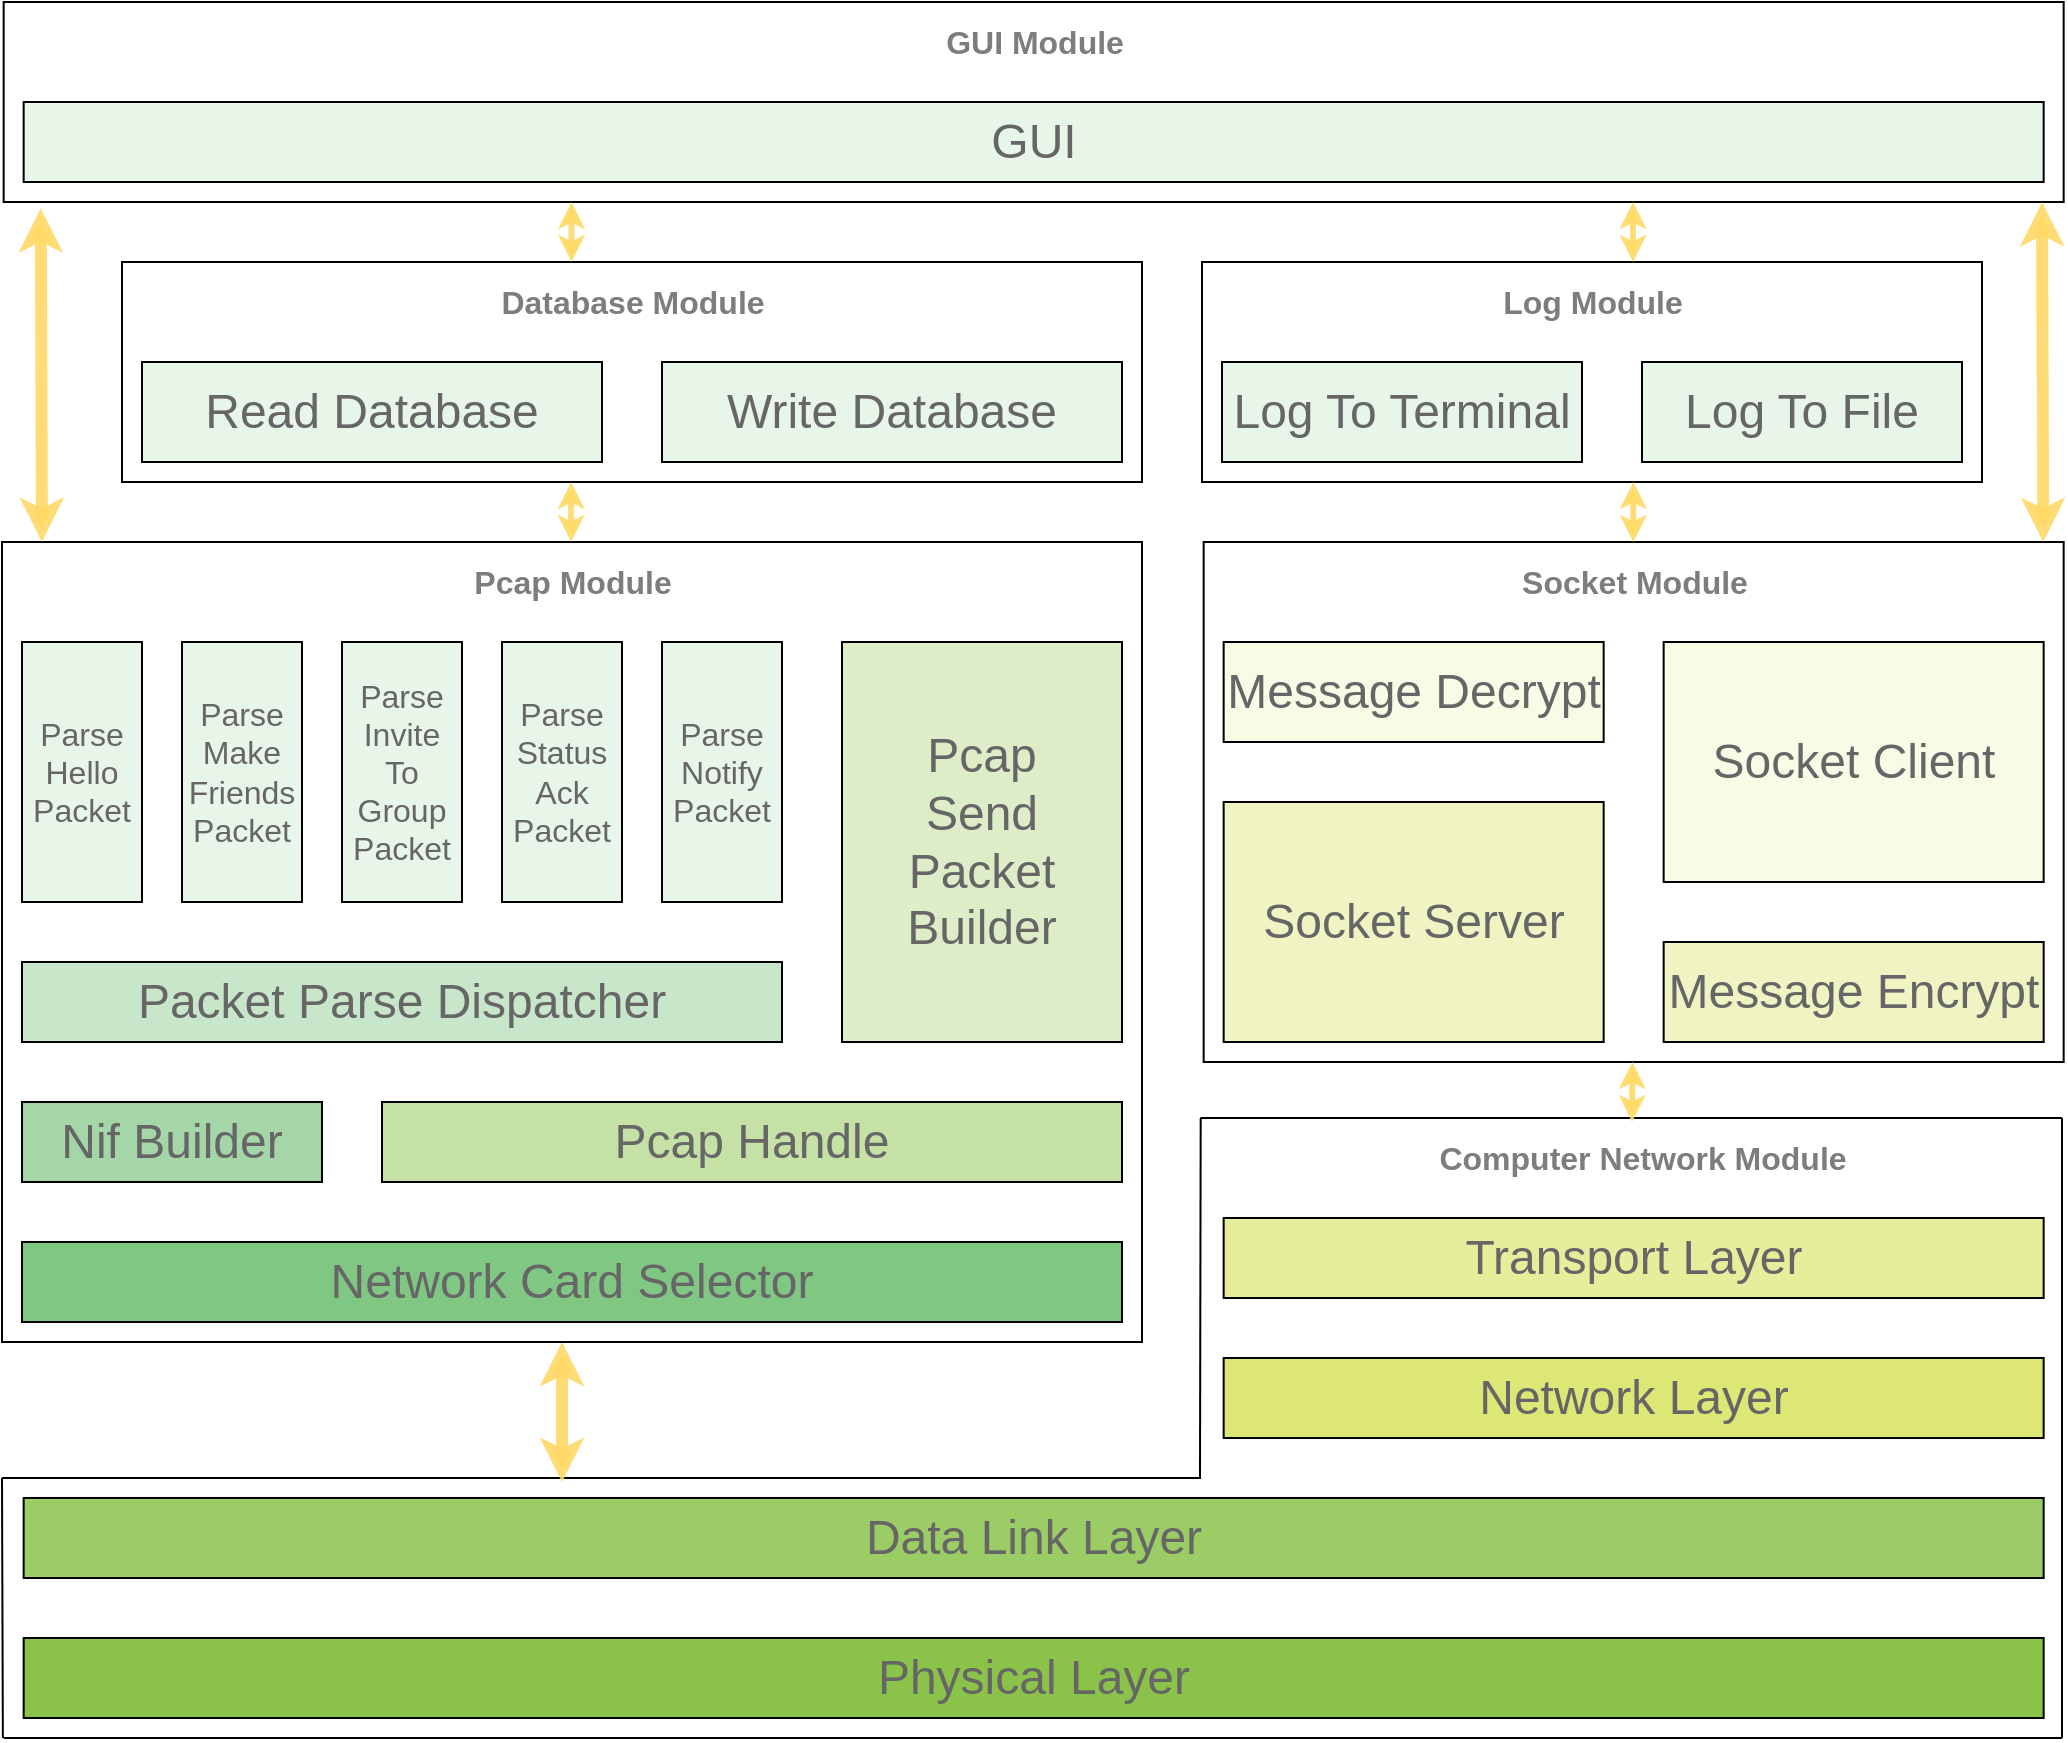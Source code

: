 <mxfile version="14.6.6" type="github">
  <diagram id="JCKB8MocDSN7x97dPDkK" name="Page-1">
    <mxGraphModel dx="1730" dy="1047" grid="1" gridSize="10" guides="1" tooltips="1" connect="1" arrows="1" fold="1" page="1" pageScale="1" pageWidth="1654" pageHeight="2336" math="0" shadow="0">
      <root>
        <mxCell id="0" />
        <mxCell id="1" parent="0" />
        <mxCell id="Dv_WCurl7W9lhUE-oqcY-136" value="" style="group" vertex="1" connectable="0" parent="1">
          <mxGeometry x="300.0" y="858" width="1030" height="310" as="geometry" />
        </mxCell>
        <mxCell id="Dv_WCurl7W9lhUE-oqcY-111" value="" style="group" vertex="1" connectable="0" parent="Dv_WCurl7W9lhUE-oqcY-136">
          <mxGeometry width="1030" height="310" as="geometry" />
        </mxCell>
        <mxCell id="Dv_WCurl7W9lhUE-oqcY-74" value="" style="endArrow=none;html=1;strokeWidth=1;" edge="1" parent="Dv_WCurl7W9lhUE-oqcY-111">
          <mxGeometry x="10.821" width="49.96" height="57.407" as="geometry">
            <mxPoint x="1030" y="310" as="sourcePoint" />
            <mxPoint x="0.829" y="310" as="targetPoint" />
          </mxGeometry>
        </mxCell>
        <mxCell id="Dv_WCurl7W9lhUE-oqcY-97" value="" style="endArrow=none;html=1;strokeWidth=1;" edge="1" parent="Dv_WCurl7W9lhUE-oqcY-111">
          <mxGeometry x="10.821" y="34.444" width="49.96" height="57.407" as="geometry">
            <mxPoint x="1030" y="310" as="sourcePoint" />
            <mxPoint x="1030" as="targetPoint" />
          </mxGeometry>
        </mxCell>
        <mxCell id="Dv_WCurl7W9lhUE-oqcY-98" value="" style="endArrow=none;html=1;strokeWidth=1;" edge="1" parent="Dv_WCurl7W9lhUE-oqcY-111">
          <mxGeometry x="-1019.179" y="195.185" width="49.96" height="57.407" as="geometry">
            <mxPoint x="0.43" y="310" as="sourcePoint" />
            <mxPoint x="5.684e-14" y="180" as="targetPoint" />
          </mxGeometry>
        </mxCell>
        <mxCell id="Dv_WCurl7W9lhUE-oqcY-99" value="" style="endArrow=none;html=1;strokeWidth=1;" edge="1" parent="Dv_WCurl7W9lhUE-oqcY-111">
          <mxGeometry x="-420.261" y="34.444" width="49.96" height="57.407" as="geometry">
            <mxPoint x="599" y="180" as="sourcePoint" />
            <mxPoint x="599.347" as="targetPoint" />
          </mxGeometry>
        </mxCell>
        <mxCell id="Dv_WCurl7W9lhUE-oqcY-106" value="" style="endArrow=none;html=1;strokeWidth=1;" edge="1" parent="Dv_WCurl7W9lhUE-oqcY-111">
          <mxGeometry x="9.991" y="-129.999" width="49.96" height="57.407" as="geometry">
            <mxPoint x="599.516" y="180.001" as="sourcePoint" />
            <mxPoint x="-0.001" y="180.001" as="targetPoint" />
          </mxGeometry>
        </mxCell>
        <mxCell id="Dv_WCurl7W9lhUE-oqcY-118" value="&lt;font style=&quot;font-size: 16px&quot; color=&quot;#7d7d7d&quot;&gt;&lt;b&gt;Computer Network Module&lt;/b&gt;&lt;/font&gt;" style="text;html=1;align=center;verticalAlign=middle;resizable=0;points=[];autosize=1;strokeColor=none;" vertex="1" parent="Dv_WCurl7W9lhUE-oqcY-111">
          <mxGeometry x="710" y="10" width="220" height="20" as="geometry" />
        </mxCell>
        <mxCell id="Dv_WCurl7W9lhUE-oqcY-96" value="" style="endArrow=none;html=1;strokeWidth=1;" edge="1" parent="Dv_WCurl7W9lhUE-oqcY-111">
          <mxGeometry x="610" y="-270" width="50" height="50" as="geometry">
            <mxPoint x="1030" as="sourcePoint" />
            <mxPoint x="599.17" as="targetPoint" />
          </mxGeometry>
        </mxCell>
        <mxCell id="Dv_WCurl7W9lhUE-oqcY-141" value="" style="endArrow=classic;startArrow=classic;html=1;shadow=0;startSize=3;endSize=3;targetPerimeterSpacing=0;strokeColor=#FFD966;strokeWidth=6;fillColor=#FFD966;opacity=90;" edge="1" parent="Dv_WCurl7W9lhUE-oqcY-111">
          <mxGeometry width="50" height="50" relative="1" as="geometry">
            <mxPoint x="280.0" y="182" as="sourcePoint" />
            <mxPoint x="280.0" y="112" as="targetPoint" />
          </mxGeometry>
        </mxCell>
        <mxCell id="Dv_WCurl7W9lhUE-oqcY-23" value="&lt;font color=&quot;#666666&quot;&gt;&lt;span style=&quot;font-size: 24px&quot;&gt;Data Link Layer&lt;/span&gt;&lt;/font&gt;" style="rounded=0;whiteSpace=wrap;html=1;strokeColor=#000000;strokeWidth=1;fillColor=#9ccc65;" vertex="1" parent="Dv_WCurl7W9lhUE-oqcY-136">
          <mxGeometry x="10.83" y="190" width="1010" height="40" as="geometry" />
        </mxCell>
        <mxCell id="Dv_WCurl7W9lhUE-oqcY-25" value="&lt;font color=&quot;#666666&quot;&gt;&lt;span style=&quot;font-size: 24px&quot;&gt;Physical Layer&lt;/span&gt;&lt;/font&gt;" style="rounded=0;whiteSpace=wrap;html=1;strokeColor=#000000;strokeWidth=1;fillColor=#8bc34a;" vertex="1" parent="Dv_WCurl7W9lhUE-oqcY-136">
          <mxGeometry x="10.83" y="260" width="1010" height="40" as="geometry" />
        </mxCell>
        <mxCell id="Dv_WCurl7W9lhUE-oqcY-79" value="&lt;span style=&quot;color: rgb(102 , 102 , 102) ; font-size: 24px&quot;&gt;Transport Layer&lt;/span&gt;" style="rounded=0;whiteSpace=wrap;html=1;strokeColor=#000000;strokeWidth=1;fillColor=#e6ee9c;" vertex="1" parent="Dv_WCurl7W9lhUE-oqcY-136">
          <mxGeometry x="610.83" y="50" width="410" height="40" as="geometry" />
        </mxCell>
        <mxCell id="Dv_WCurl7W9lhUE-oqcY-80" value="&lt;span style=&quot;color: rgb(102 , 102 , 102) ; font-size: 24px&quot;&gt;Network Layer&lt;/span&gt;" style="rounded=0;whiteSpace=wrap;html=1;strokeColor=#000000;strokeWidth=1;fillColor=#dce775;" vertex="1" parent="Dv_WCurl7W9lhUE-oqcY-136">
          <mxGeometry x="610.83" y="120" width="410" height="40" as="geometry" />
        </mxCell>
        <mxCell id="Dv_WCurl7W9lhUE-oqcY-84" value="" style="group" vertex="1" connectable="0" parent="1">
          <mxGeometry x="900.83" y="570" width="430" height="260" as="geometry" />
        </mxCell>
        <mxCell id="Dv_WCurl7W9lhUE-oqcY-34" value="" style="rounded=0;whiteSpace=wrap;html=1;fillColor=none;" vertex="1" parent="Dv_WCurl7W9lhUE-oqcY-84">
          <mxGeometry width="430" height="260" as="geometry" />
        </mxCell>
        <mxCell id="Dv_WCurl7W9lhUE-oqcY-28" value="&lt;font color=&quot;#666666&quot;&gt;&lt;span style=&quot;font-size: 24px&quot;&gt;Socket Server&lt;/span&gt;&lt;/font&gt;" style="rounded=0;whiteSpace=wrap;html=1;strokeColor=#000000;strokeWidth=1;fillColor=#f0f4c3;" vertex="1" parent="Dv_WCurl7W9lhUE-oqcY-84">
          <mxGeometry x="10" y="130" width="190" height="120" as="geometry" />
        </mxCell>
        <mxCell id="Dv_WCurl7W9lhUE-oqcY-30" value="&lt;span style=&quot;color: rgb(102 , 102 , 102) ; font-size: 24px&quot;&gt;Socket Client&lt;/span&gt;" style="rounded=0;whiteSpace=wrap;html=1;strokeColor=#000000;strokeWidth=1;fillColor=#f9fbe7;" vertex="1" parent="Dv_WCurl7W9lhUE-oqcY-84">
          <mxGeometry x="230" y="50" width="190" height="120" as="geometry" />
        </mxCell>
        <mxCell id="Dv_WCurl7W9lhUE-oqcY-31" value="&lt;span style=&quot;color: rgb(102 , 102 , 102) ; font-size: 24px&quot;&gt;Message Decrypt&lt;/span&gt;" style="rounded=0;whiteSpace=wrap;html=1;strokeColor=#000000;strokeWidth=1;fillColor=#f9fbe7;" vertex="1" parent="Dv_WCurl7W9lhUE-oqcY-84">
          <mxGeometry x="10" y="50" width="190" height="50" as="geometry" />
        </mxCell>
        <mxCell id="Dv_WCurl7W9lhUE-oqcY-32" value="&lt;span style=&quot;color: rgb(102 , 102 , 102) ; font-size: 24px&quot;&gt;Message Encrypt&lt;/span&gt;" style="rounded=0;whiteSpace=wrap;html=1;strokeColor=#000000;strokeWidth=1;fillColor=#f0f4c3;" vertex="1" parent="Dv_WCurl7W9lhUE-oqcY-84">
          <mxGeometry x="230" y="200" width="190" height="50" as="geometry" />
        </mxCell>
        <mxCell id="Dv_WCurl7W9lhUE-oqcY-120" value="&lt;font style=&quot;font-size: 16px&quot; color=&quot;#7d7d7d&quot;&gt;&lt;b&gt;Socket Module&lt;/b&gt;&lt;/font&gt;" style="text;html=1;align=center;verticalAlign=middle;resizable=0;points=[];autosize=1;strokeColor=none;" vertex="1" parent="Dv_WCurl7W9lhUE-oqcY-84">
          <mxGeometry x="150.0" y="10" width="130" height="20" as="geometry" />
        </mxCell>
        <mxCell id="Dv_WCurl7W9lhUE-oqcY-85" value="" style="group" vertex="1" connectable="0" parent="1">
          <mxGeometry x="300" y="570" width="570" height="400" as="geometry" />
        </mxCell>
        <mxCell id="Dv_WCurl7W9lhUE-oqcY-33" value="" style="rounded=0;whiteSpace=wrap;html=1;strokeColor=#000000;fillColor=none;" vertex="1" parent="Dv_WCurl7W9lhUE-oqcY-85">
          <mxGeometry width="570" height="400" as="geometry" />
        </mxCell>
        <mxCell id="Dv_WCurl7W9lhUE-oqcY-10" value="&lt;font style=&quot;font-size: 24px&quot; color=&quot;#666666&quot;&gt;Nif Builder&lt;/font&gt;" style="rounded=0;whiteSpace=wrap;html=1;strokeWidth=1;fillColor=#a5d6a7;" vertex="1" parent="Dv_WCurl7W9lhUE-oqcY-85">
          <mxGeometry x="10" y="280" width="150" height="40" as="geometry" />
        </mxCell>
        <mxCell id="Dv_WCurl7W9lhUE-oqcY-11" value="&lt;font color=&quot;#666666&quot;&gt;&lt;span style=&quot;font-size: 24px&quot;&gt;Pcap Handle&lt;/span&gt;&lt;/font&gt;" style="rounded=0;whiteSpace=wrap;html=1;strokeWidth=1;fillColor=#c5e1a5;" vertex="1" parent="Dv_WCurl7W9lhUE-oqcY-85">
          <mxGeometry x="190" y="280" width="370" height="40" as="geometry" />
        </mxCell>
        <mxCell id="Dv_WCurl7W9lhUE-oqcY-16" value="&lt;font color=&quot;#666666&quot;&gt;&lt;span style=&quot;font-size: 24px&quot;&gt;Packet Parse Dispatcher&lt;/span&gt;&lt;/font&gt;" style="rounded=0;whiteSpace=wrap;html=1;strokeColor=#000000;strokeWidth=1;fillColor=#c8e6c9;" vertex="1" parent="Dv_WCurl7W9lhUE-oqcY-85">
          <mxGeometry x="10" y="210" width="380" height="40" as="geometry" />
        </mxCell>
        <mxCell id="Dv_WCurl7W9lhUE-oqcY-17" value="&lt;span style=&quot;color: rgb(102 , 102 , 102) ; font-size: 24px&quot;&gt;Pcap&lt;br&gt;Send&lt;br&gt;Packet&lt;br&gt;Builder&lt;br&gt;&lt;/span&gt;" style="rounded=0;whiteSpace=wrap;html=1;strokeColor=#000000;strokeWidth=1;fillColor=#dcedc8;" vertex="1" parent="Dv_WCurl7W9lhUE-oqcY-85">
          <mxGeometry x="420" y="50" width="140" height="200" as="geometry" />
        </mxCell>
        <mxCell id="Dv_WCurl7W9lhUE-oqcY-18" value="&lt;span style=&quot;color: rgb(102 , 102 , 102) ; font-size: 16px&quot;&gt;Parse&lt;br&gt;Hello&lt;br&gt;Packet&lt;br&gt;&lt;/span&gt;" style="rounded=0;whiteSpace=wrap;html=1;strokeColor=#000000;strokeWidth=1;fillColor=#e8f5e9;" vertex="1" parent="Dv_WCurl7W9lhUE-oqcY-85">
          <mxGeometry x="10" y="50" width="60" height="130" as="geometry" />
        </mxCell>
        <mxCell id="Dv_WCurl7W9lhUE-oqcY-19" value="&lt;span style=&quot;color: rgb(102 , 102 , 102) ; font-size: 16px&quot;&gt;Parse&lt;/span&gt;&lt;br style=&quot;color: rgb(102 , 102 , 102) ; font-size: 16px&quot;&gt;&lt;font color=&quot;#666666&quot;&gt;&lt;span style=&quot;font-size: 16px&quot;&gt;Make&lt;br&gt;Friends&lt;/span&gt;&lt;/font&gt;&lt;br style=&quot;color: rgb(102 , 102 , 102) ; font-size: 16px&quot;&gt;&lt;span style=&quot;color: rgb(102 , 102 , 102) ; font-size: 16px&quot;&gt;Packet&lt;/span&gt;" style="rounded=0;whiteSpace=wrap;html=1;strokeColor=#000000;strokeWidth=1;fillColor=#e8f5e9;" vertex="1" parent="Dv_WCurl7W9lhUE-oqcY-85">
          <mxGeometry x="90" y="50" width="60" height="130" as="geometry" />
        </mxCell>
        <mxCell id="Dv_WCurl7W9lhUE-oqcY-20" value="&lt;span style=&quot;color: rgb(102 , 102 , 102) ; font-size: 16px&quot;&gt;Parse&lt;/span&gt;&lt;br style=&quot;color: rgb(102 , 102 , 102) ; font-size: 16px&quot;&gt;&lt;span style=&quot;color: rgb(102 , 102 , 102) ; font-size: 16px&quot;&gt;Invite&lt;br&gt;&lt;/span&gt;&lt;span style=&quot;color: rgb(102 , 102 , 102) ; font-size: 16px&quot;&gt;To&lt;br&gt;&lt;/span&gt;&lt;font color=&quot;#666666&quot;&gt;&lt;span style=&quot;font-size: 16px&quot;&gt;Group&lt;/span&gt;&lt;/font&gt;&lt;br style=&quot;color: rgb(102 , 102 , 102) ; font-size: 16px&quot;&gt;&lt;span style=&quot;color: rgb(102 , 102 , 102) ; font-size: 16px&quot;&gt;Packet&lt;/span&gt;" style="rounded=0;whiteSpace=wrap;html=1;strokeColor=#000000;strokeWidth=1;fillColor=#e8f5e9;" vertex="1" parent="Dv_WCurl7W9lhUE-oqcY-85">
          <mxGeometry x="170" y="50" width="60" height="130" as="geometry" />
        </mxCell>
        <mxCell id="Dv_WCurl7W9lhUE-oqcY-21" value="&lt;span style=&quot;color: rgb(102 , 102 , 102) ; font-size: 16px&quot;&gt;Parse&lt;/span&gt;&lt;br style=&quot;color: rgb(102 , 102 , 102) ; font-size: 16px&quot;&gt;&lt;span style=&quot;color: rgb(102 , 102 , 102) ; font-size: 16px&quot;&gt;Status&lt;br&gt;&lt;/span&gt;&lt;font color=&quot;#666666&quot;&gt;&lt;span style=&quot;font-size: 16px&quot;&gt;Ack&lt;/span&gt;&lt;/font&gt;&lt;br style=&quot;color: rgb(102 , 102 , 102) ; font-size: 16px&quot;&gt;&lt;span style=&quot;color: rgb(102 , 102 , 102) ; font-size: 16px&quot;&gt;Packet&lt;/span&gt;" style="rounded=0;whiteSpace=wrap;html=1;strokeColor=#000000;strokeWidth=1;fillColor=#e8f5e9;" vertex="1" parent="Dv_WCurl7W9lhUE-oqcY-85">
          <mxGeometry x="250" y="50" width="60" height="130" as="geometry" />
        </mxCell>
        <mxCell id="Dv_WCurl7W9lhUE-oqcY-22" value="&lt;span style=&quot;color: rgb(102 , 102 , 102) ; font-size: 16px&quot;&gt;Parse&lt;/span&gt;&lt;br style=&quot;color: rgb(102 , 102 , 102) ; font-size: 16px&quot;&gt;&lt;font color=&quot;#666666&quot;&gt;&lt;span style=&quot;font-size: 16px&quot;&gt;Notify&lt;/span&gt;&lt;/font&gt;&lt;br style=&quot;color: rgb(102 , 102 , 102) ; font-size: 16px&quot;&gt;&lt;span style=&quot;color: rgb(102 , 102 , 102) ; font-size: 16px&quot;&gt;Packet&lt;/span&gt;" style="rounded=0;whiteSpace=wrap;html=1;strokeColor=#000000;strokeWidth=1;fillColor=#e8f5e9;" vertex="1" parent="Dv_WCurl7W9lhUE-oqcY-85">
          <mxGeometry x="330" y="50" width="60" height="130" as="geometry" />
        </mxCell>
        <mxCell id="Dv_WCurl7W9lhUE-oqcY-9" value="&lt;font style=&quot;font-size: 24px&quot; color=&quot;#666666&quot;&gt;Network Card Selector&lt;/font&gt;" style="rounded=0;whiteSpace=wrap;html=1;strokeWidth=1;fillColor=#81c784;" vertex="1" parent="Dv_WCurl7W9lhUE-oqcY-85">
          <mxGeometry x="10" y="350" width="550" height="40" as="geometry" />
        </mxCell>
        <mxCell id="Dv_WCurl7W9lhUE-oqcY-119" value="&lt;font style=&quot;font-size: 16px&quot; color=&quot;#7d7d7d&quot;&gt;&lt;b&gt;Pcap Module&lt;/b&gt;&lt;/font&gt;" style="text;html=1;align=center;verticalAlign=middle;resizable=0;points=[];autosize=1;strokeColor=none;" vertex="1" parent="Dv_WCurl7W9lhUE-oqcY-85">
          <mxGeometry x="230" y="10" width="110" height="20" as="geometry" />
        </mxCell>
        <mxCell id="Dv_WCurl7W9lhUE-oqcY-94" value="" style="group" vertex="1" connectable="0" parent="1">
          <mxGeometry x="300.83" y="300" width="1030" height="100" as="geometry" />
        </mxCell>
        <mxCell id="Dv_WCurl7W9lhUE-oqcY-93" value="" style="rounded=0;whiteSpace=wrap;html=1;strokeColor=#000000;strokeWidth=1;fillColor=none;gradientColor=none;" vertex="1" parent="Dv_WCurl7W9lhUE-oqcY-94">
          <mxGeometry width="1030" height="100" as="geometry" />
        </mxCell>
        <mxCell id="Dv_WCurl7W9lhUE-oqcY-41" value="&lt;font color=&quot;#666666&quot;&gt;&lt;span style=&quot;font-size: 24px&quot;&gt;GUI&lt;/span&gt;&lt;/font&gt;" style="rounded=0;whiteSpace=wrap;html=1;strokeColor=#000000;fillColor=#e8f5e9;" vertex="1" parent="Dv_WCurl7W9lhUE-oqcY-94">
          <mxGeometry x="10" y="50" width="1010" height="40" as="geometry" />
        </mxCell>
        <mxCell id="Dv_WCurl7W9lhUE-oqcY-123" value="&lt;font style=&quot;font-size: 16px&quot; color=&quot;#7d7d7d&quot;&gt;&lt;b&gt;GUI Module&lt;/b&gt;&lt;/font&gt;" style="text;html=1;align=center;verticalAlign=middle;resizable=0;points=[];autosize=1;strokeColor=none;" vertex="1" parent="Dv_WCurl7W9lhUE-oqcY-94">
          <mxGeometry x="465.0" y="10" width="100" height="20" as="geometry" />
        </mxCell>
        <mxCell id="Dv_WCurl7W9lhUE-oqcY-116" value="" style="group" vertex="1" connectable="0" parent="1">
          <mxGeometry x="900" y="430" width="390" height="110" as="geometry" />
        </mxCell>
        <mxCell id="Dv_WCurl7W9lhUE-oqcY-88" value="" style="rounded=0;whiteSpace=wrap;html=1;strokeColor=#000000;strokeWidth=1;fillColor=none;gradientColor=none;" vertex="1" parent="Dv_WCurl7W9lhUE-oqcY-116">
          <mxGeometry width="390" height="110" as="geometry" />
        </mxCell>
        <mxCell id="Dv_WCurl7W9lhUE-oqcY-89" value="&lt;font color=&quot;#666666&quot;&gt;&lt;span style=&quot;font-size: 24px&quot;&gt;Log To Terminal&lt;/span&gt;&lt;/font&gt;" style="rounded=0;whiteSpace=wrap;html=1;strokeColor=#000000;fillColor=#e8f5e9;" vertex="1" parent="Dv_WCurl7W9lhUE-oqcY-116">
          <mxGeometry x="10" y="50" width="180" height="50" as="geometry" />
        </mxCell>
        <mxCell id="Dv_WCurl7W9lhUE-oqcY-90" value="&lt;span style=&quot;color: rgb(102 , 102 , 102) ; font-size: 24px&quot;&gt;Log To File&lt;/span&gt;" style="rounded=0;whiteSpace=wrap;html=1;strokeColor=#000000;fillColor=#e8f5e9;" vertex="1" parent="Dv_WCurl7W9lhUE-oqcY-116">
          <mxGeometry x="220" y="50" width="160" height="50" as="geometry" />
        </mxCell>
        <mxCell id="Dv_WCurl7W9lhUE-oqcY-122" value="&lt;font style=&quot;font-size: 16px&quot; color=&quot;#7d7d7d&quot;&gt;&lt;b&gt;Log Module&lt;/b&gt;&lt;/font&gt;" style="text;html=1;align=center;verticalAlign=middle;resizable=0;points=[];autosize=1;strokeColor=none;" vertex="1" parent="Dv_WCurl7W9lhUE-oqcY-116">
          <mxGeometry x="140" y="10" width="110" height="20" as="geometry" />
        </mxCell>
        <mxCell id="Dv_WCurl7W9lhUE-oqcY-117" value="" style="group" vertex="1" connectable="0" parent="1">
          <mxGeometry x="360" y="430" width="510" height="110" as="geometry" />
        </mxCell>
        <mxCell id="Dv_WCurl7W9lhUE-oqcY-86" value="" style="rounded=0;whiteSpace=wrap;html=1;strokeColor=#000000;strokeWidth=1;fillColor=none;gradientColor=none;" vertex="1" parent="Dv_WCurl7W9lhUE-oqcY-117">
          <mxGeometry width="510" height="110" as="geometry" />
        </mxCell>
        <mxCell id="Dv_WCurl7W9lhUE-oqcY-36" value="&lt;font color=&quot;#666666&quot;&gt;&lt;span style=&quot;font-size: 24px&quot;&gt;Read Database&lt;/span&gt;&lt;/font&gt;" style="rounded=0;whiteSpace=wrap;html=1;strokeColor=#000000;fillColor=#e8f5e9;" vertex="1" parent="Dv_WCurl7W9lhUE-oqcY-117">
          <mxGeometry x="10" y="50" width="230" height="50" as="geometry" />
        </mxCell>
        <mxCell id="Dv_WCurl7W9lhUE-oqcY-37" value="&lt;font color=&quot;#666666&quot;&gt;&lt;span style=&quot;font-size: 24px&quot;&gt;Write Database&lt;/span&gt;&lt;/font&gt;" style="rounded=0;whiteSpace=wrap;html=1;strokeColor=#000000;fillColor=#e8f5e9;" vertex="1" parent="Dv_WCurl7W9lhUE-oqcY-117">
          <mxGeometry x="270" y="50" width="230" height="50" as="geometry" />
        </mxCell>
        <mxCell id="Dv_WCurl7W9lhUE-oqcY-121" value="&lt;font style=&quot;font-size: 16px&quot; color=&quot;#7d7d7d&quot;&gt;&lt;b&gt;Database Module&lt;/b&gt;&lt;/font&gt;" style="text;html=1;align=center;verticalAlign=middle;resizable=0;points=[];autosize=1;strokeColor=none;" vertex="1" parent="Dv_WCurl7W9lhUE-oqcY-117">
          <mxGeometry x="180" y="10" width="150" height="20" as="geometry" />
        </mxCell>
        <mxCell id="Dv_WCurl7W9lhUE-oqcY-142" value="" style="endArrow=classic;startArrow=classic;html=1;shadow=0;startSize=4;endSize=4;targetPerimeterSpacing=0;strokeColor=#FFD966;strokeWidth=3;fillColor=#FFD966;opacity=90;entryX=0.5;entryY=1;entryDx=0;entryDy=0;" edge="1" parent="1">
          <mxGeometry width="50" height="50" relative="1" as="geometry">
            <mxPoint x="1115" y="860" as="sourcePoint" />
            <mxPoint x="1115.24" y="830.0" as="targetPoint" />
          </mxGeometry>
        </mxCell>
        <mxCell id="Dv_WCurl7W9lhUE-oqcY-143" value="" style="endArrow=classic;startArrow=classic;html=1;shadow=0;startSize=3;endSize=3;targetPerimeterSpacing=0;strokeColor=#FFD966;strokeWidth=6;fillColor=#FFD966;opacity=90;entryX=0.018;entryY=1.031;entryDx=0;entryDy=0;entryPerimeter=0;" edge="1" parent="1" target="Dv_WCurl7W9lhUE-oqcY-93">
          <mxGeometry width="50" height="50" relative="1" as="geometry">
            <mxPoint x="320" y="570" as="sourcePoint" />
            <mxPoint x="320" y="502.0" as="targetPoint" />
          </mxGeometry>
        </mxCell>
        <mxCell id="Dv_WCurl7W9lhUE-oqcY-144" value="" style="endArrow=classic;startArrow=classic;html=1;shadow=0;startSize=3;endSize=3;targetPerimeterSpacing=0;strokeColor=#FFD966;strokeWidth=6;fillColor=#FFD966;opacity=90;" edge="1" parent="1">
          <mxGeometry width="50" height="50" relative="1" as="geometry">
            <mxPoint x="1320.63" y="570.0" as="sourcePoint" />
            <mxPoint x="1320" y="400" as="targetPoint" />
          </mxGeometry>
        </mxCell>
        <mxCell id="Dv_WCurl7W9lhUE-oqcY-146" value="" style="endArrow=classic;startArrow=classic;html=1;shadow=0;startSize=4;endSize=4;targetPerimeterSpacing=0;strokeColor=#FFD966;strokeWidth=3;fillColor=#FFD966;opacity=90;entryX=0.018;entryY=1.031;entryDx=0;entryDy=0;entryPerimeter=0;" edge="1" parent="1">
          <mxGeometry width="50" height="50" relative="1" as="geometry">
            <mxPoint x="1115.66" y="570" as="sourcePoint" />
            <mxPoint x="1115.66" y="540" as="targetPoint" />
          </mxGeometry>
        </mxCell>
        <mxCell id="Dv_WCurl7W9lhUE-oqcY-147" value="" style="endArrow=classic;startArrow=classic;html=1;shadow=0;startSize=4;endSize=4;targetPerimeterSpacing=0;strokeColor=#FFD966;strokeWidth=3;fillColor=#FFD966;opacity=90;entryX=0.018;entryY=1.031;entryDx=0;entryDy=0;entryPerimeter=0;" edge="1" parent="1">
          <mxGeometry width="50" height="50" relative="1" as="geometry">
            <mxPoint x="584.76" y="430" as="sourcePoint" />
            <mxPoint x="584.76" y="400" as="targetPoint" />
          </mxGeometry>
        </mxCell>
        <mxCell id="Dv_WCurl7W9lhUE-oqcY-145" value="" style="endArrow=classic;startArrow=classic;html=1;shadow=0;startSize=4;endSize=4;targetPerimeterSpacing=0;strokeColor=#FFD966;strokeWidth=3;fillColor=#FFD966;opacity=90;entryX=0.018;entryY=1.031;entryDx=0;entryDy=0;entryPerimeter=0;" edge="1" parent="1">
          <mxGeometry width="50" height="50" relative="1" as="geometry">
            <mxPoint x="584.58" y="570" as="sourcePoint" />
            <mxPoint x="584.58" y="540.0" as="targetPoint" />
          </mxGeometry>
        </mxCell>
        <mxCell id="Dv_WCurl7W9lhUE-oqcY-148" value="" style="endArrow=classic;startArrow=classic;html=1;shadow=0;startSize=4;endSize=4;targetPerimeterSpacing=0;strokeColor=#FFD966;strokeWidth=3;fillColor=#FFD966;opacity=90;entryX=0.018;entryY=1.031;entryDx=0;entryDy=0;entryPerimeter=0;" edge="1" parent="1">
          <mxGeometry width="50" height="50" relative="1" as="geometry">
            <mxPoint x="1115.54" y="430" as="sourcePoint" />
            <mxPoint x="1115.54" y="400" as="targetPoint" />
          </mxGeometry>
        </mxCell>
      </root>
    </mxGraphModel>
  </diagram>
</mxfile>
